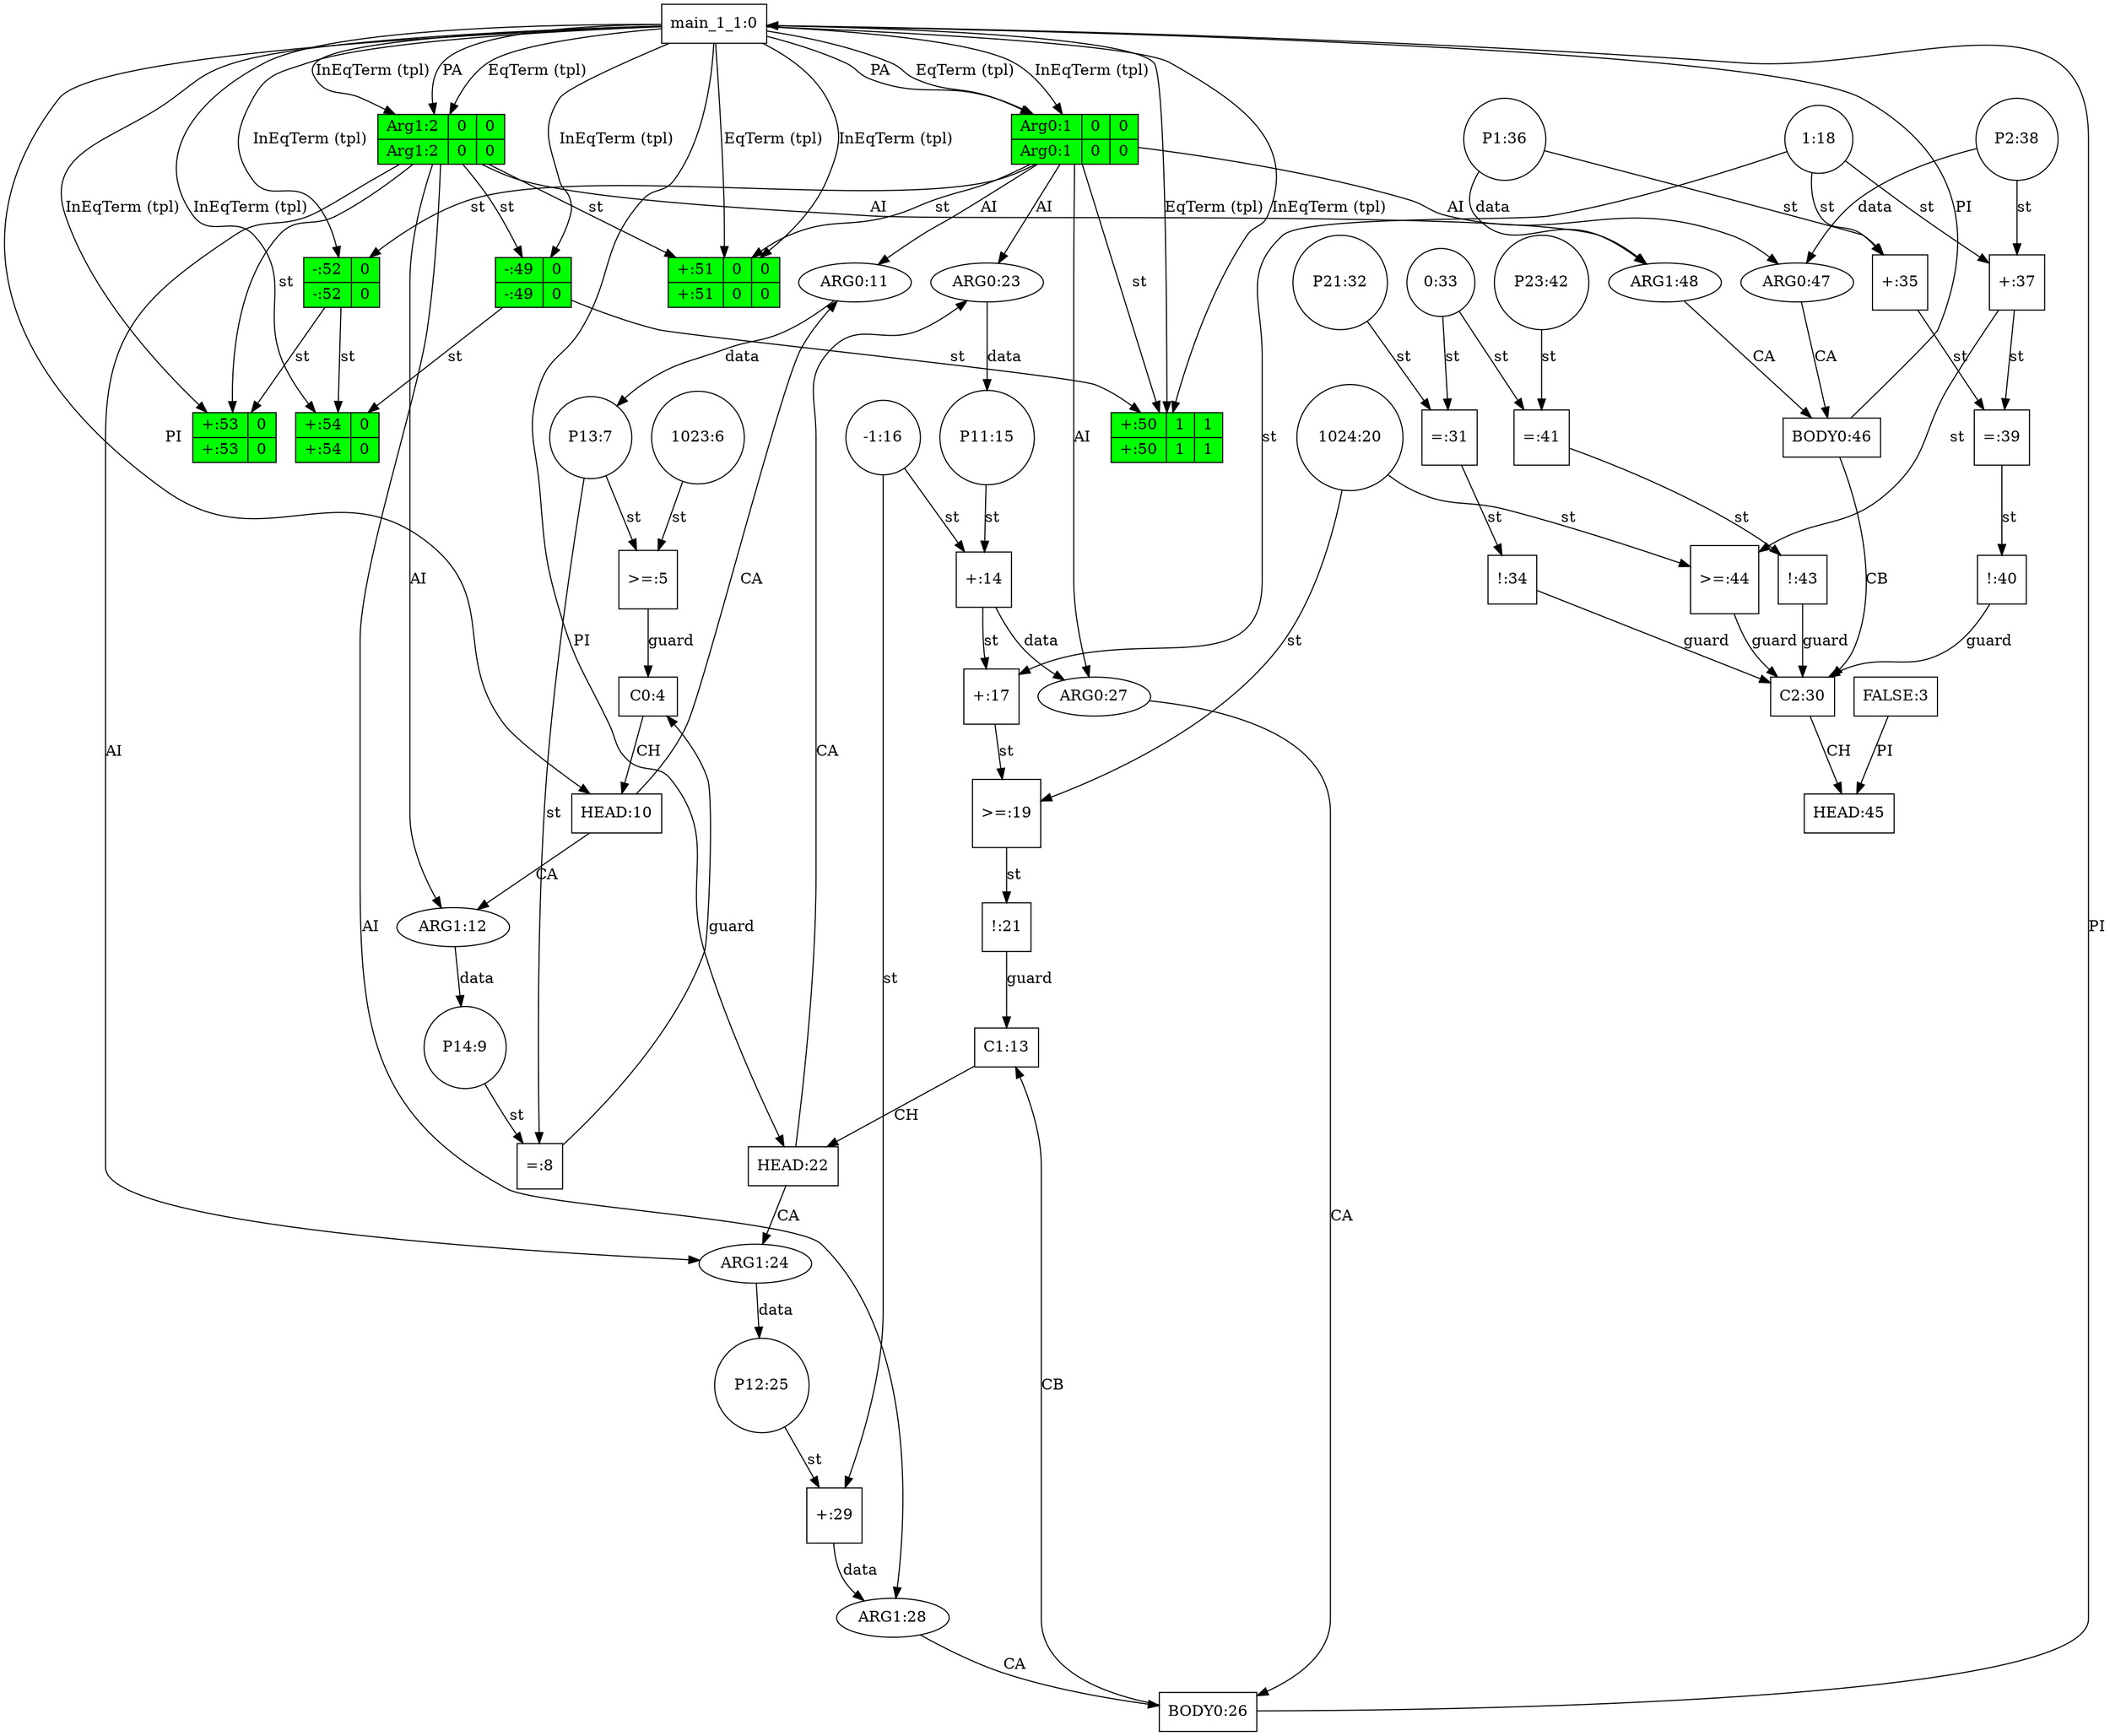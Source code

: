 digraph dag { 
"predicate_0" -> "predicateArgument_0" [label="PA"]
"predicate_0" -> "predicateArgument_1" [label="PA"]
"1023_6" -> ">=_5" [label="st"]
"P13_7" -> ">=_5" [label="st"]
">=_5" -> "clause_0" [label="guard"]
"P14_9" -> "=_8" [label="st"]
"P13_7" -> "=_8" [label="st"]
"=_8" -> "clause_0" [label="guard"]
"clause_0" -> "clauseHead_0" [label="CH"]
"predicate_0" -> "clauseHead_0" [label="PI"]
"clauseHead_0" -> "clauseArgument_0" [label="CA"]
"predicateArgument_0" -> "clauseArgument_0" [label="AI"]
"clauseArgument_0" -> "P13_7" [label="data"]
"clauseHead_0" -> "clauseArgument_1" [label="CA"]
"predicateArgument_1" -> "clauseArgument_1" [label="AI"]
"clauseArgument_1" -> "P14_9" [label="data"]
"P11_15" -> "+_14" [label="st"]
"-1_16" -> "+_14" [label="st"]
"+_14" -> "+_17" [label="st"]
"1_18" -> "+_17" [label="st"]
"+_17" -> ">=_19" [label="st"]
"1024_20" -> ">=_19" [label="st"]
">=_19" -> "!_21" [label="st"]
"!_21" -> "clause_1" [label="guard"]
"clause_1" -> "clauseHead_1" [label="CH"]
"predicate_0" -> "clauseHead_1" [label="PI"]
"clauseHead_1" -> "clauseArgument_2" [label="CA"]
"predicateArgument_0" -> "clauseArgument_2" [label="AI"]
"clauseArgument_2" -> "P11_15" [label="data"]
"clauseHead_1" -> "clauseArgument_3" [label="CA"]
"predicateArgument_1" -> "clauseArgument_3" [label="AI"]
"clauseArgument_3" -> "P12_25" [label="data"]
"clauseBody_0" -> "clause_1" [label="CB"]
"clauseBody_0" -> "predicate_0" [label="PI"]
"clauseArgument_4" -> "clauseBody_0" [label="CA"]
"predicateArgument_0" -> "clauseArgument_4" [label="AI"]
"+_14" -> "clauseArgument_4" [label="data"]
"clauseArgument_5" -> "clauseBody_0" [label="CA"]
"predicateArgument_1" -> "clauseArgument_5" [label="AI"]
"P12_25" -> "+_29" [label="st"]
"-1_16" -> "+_29" [label="st"]
"+_29" -> "clauseArgument_5" [label="data"]
"P21_32" -> "=_31" [label="st"]
"0_33" -> "=_31" [label="st"]
"=_31" -> "!_34" [label="st"]
"!_34" -> "clause_2" [label="guard"]
"P1_36" -> "+_35" [label="st"]
"1_18" -> "+_35" [label="st"]
"P2_38" -> "+_37" [label="st"]
"1_18" -> "+_37" [label="st"]
"+_35" -> "=_39" [label="st"]
"+_37" -> "=_39" [label="st"]
"=_39" -> "!_40" [label="st"]
"!_40" -> "clause_2" [label="guard"]
"P23_42" -> "=_41" [label="st"]
"0_33" -> "=_41" [label="st"]
"=_41" -> "!_43" [label="st"]
"!_43" -> "clause_2" [label="guard"]
"+_37" -> ">=_44" [label="st"]
"1024_20" -> ">=_44" [label="st"]
">=_44" -> "clause_2" [label="guard"]
"clause_2" -> "clauseHead_2" [label="CH"]
"FALSE" -> "clauseHead_2" [label="PI"]
"clauseBody_1" -> "clause_2" [label="CB"]
"clauseBody_1" -> "predicate_0" [label="PI"]
"clauseArgument_6" -> "clauseBody_1" [label="CA"]
"predicateArgument_0" -> "clauseArgument_6" [label="AI"]
"P2_38" -> "clauseArgument_6" [label="data"]
"clauseArgument_7" -> "clauseBody_1" [label="CA"]
"predicateArgument_1" -> "clauseArgument_7" [label="AI"]
"P1_36" -> "clauseArgument_7" [label="data"]
"predicateArgument_1" -> "-_49" [label="st"]
"predicateArgument_0" -> "+_50" [label="st"]
"-_49" -> "+_50" [label="st"]
"predicateArgument_0" -> "+_51" [label="st"]
"predicateArgument_1" -> "+_51" [label="st"]
"predicateArgument_0" -> "-_52" [label="st"]
"predicateArgument_1" -> "+_53" [label="st"]
"-_52" -> "+_53" [label="st"]
"-_52" -> "+_54" [label="st"]
"-_49" -> "+_54" [label="st"]
"predicate_0" -> "predicateArgument_0" [label="EqTerm (tpl)"]
"predicate_0" -> "predicateArgument_1" [label="EqTerm (tpl)"]
"predicate_0" -> "+_50" [label="EqTerm (tpl)"]
"predicate_0" -> "+_51" [label="EqTerm (tpl)"]
"predicate_0" -> "predicateArgument_0" [label="InEqTerm (tpl)"]
"predicate_0" -> "predicateArgument_1" [label="InEqTerm (tpl)"]
"predicate_0" -> "-_52" [label="InEqTerm (tpl)"]
"predicate_0" -> "-_49" [label="InEqTerm (tpl)"]
"predicate_0" -> "+_50" [label="InEqTerm (tpl)"]
"predicate_0" -> "+_53" [label="InEqTerm (tpl)"]
"predicate_0" -> "+_51" [label="InEqTerm (tpl)"]
"predicate_0" -> "+_54" [label="InEqTerm (tpl)"]
"clauseArgument_0" [label="ARG0:11" nodeName="clauseArgument_0" class=clauseArgument shape="ellipse" color=black fillcolor=white style=filled];
"P23_42" [label="P23:42" nodeName="P23_42" class=symbolicConstant shape="circle" color=black fillcolor=white style=filled];
"-_52"[  color=black fillcolor=green style=filled shape=record label="{{-:52|0}|{-:52|0}}"];
"0_33" [label="0:33" nodeName="0_33" class=constant shape="circle" color=black fillcolor=white style=filled];
"1_18" [label="1:18" nodeName="1_18" class=constant shape="circle" color=black fillcolor=white style=filled];
"!_34" [label="!:34" nodeName="!_34" class=operator shape="square" color=black fillcolor=white style=filled];
"-1_16" [label="-1:16" nodeName="-1_16" class=constant shape="circle" color=black fillcolor=white style=filled];
"+_50"[  color=black fillcolor=green style=filled shape=record label="{{+:50|1|1}|{+:50|1|1}}"];
"clauseArgument_6" [label="ARG0:47" nodeName="clauseArgument_6" class=clauseArgument shape="ellipse" color=black fillcolor=white style=filled];
"clauseHead_0" [label="HEAD:10" nodeName="clauseHead_0" class=clauseHead shape="box" color=black fillcolor=white style=filled];
"clauseArgument_3" [label="ARG1:24" nodeName="clauseArgument_3" class=clauseArgument shape="ellipse" color=black fillcolor=white style=filled];
"clause_2" [label="C2:30" nodeName="clause_2" class=clause shape="box" color=black fillcolor=white style=filled];
"+_35" [label="+:35" nodeName="+_35" class=operator shape="square" color=black fillcolor=white style=filled];
"+_17" [label="+:17" nodeName="+_17" class=operator shape="square" color=black fillcolor=white style=filled];
"clauseArgument_5" [label="ARG1:28" nodeName="clauseArgument_5" class=clauseArgument shape="ellipse" color=black fillcolor=white style=filled];
"predicateArgument_0"[  color=black fillcolor=green style=filled shape=record label="{{Arg0:1|0|0}|{Arg0:1|0|0}}"];
"clause_1" [label="C1:13" nodeName="clause_1" class=clause shape="box" color=black fillcolor=white style=filled];
"=_41" [label="=:41" nodeName="=_41" class=operator shape="square" color=black fillcolor=white style=filled];
"clauseArgument_1" [label="ARG1:12" nodeName="clauseArgument_1" class=clauseArgument shape="ellipse" color=black fillcolor=white style=filled];
"=_8" [label="=:8" nodeName="=_8" class=operator shape="square" color=black fillcolor=white style=filled];
"clauseHead_2" [label="HEAD:45" nodeName="clauseHead_2" class=clauseHead shape="box" color=black fillcolor=white style=filled];
">=_19" [label=">=:19" nodeName=">=_19" class=operator shape="square" color=black fillcolor=white style=filled];
"+_37" [label="+:37" nodeName="+_37" class=operator shape="square" color=black fillcolor=white style=filled];
"1024_20" [label="1024:20" nodeName="1024_20" class=constant shape="circle" color=black fillcolor=white style=filled];
"P21_32" [label="P21:32" nodeName="P21_32" class=symbolicConstant shape="circle" color=black fillcolor=white style=filled];
"clause_0" [label="C0:4" nodeName="clause_0" class=clause shape="box" color=black fillcolor=white style=filled];
"!_40" [label="!:40" nodeName="!_40" class=operator shape="square" color=black fillcolor=white style=filled];
"P12_25" [label="P12:25" nodeName="P12_25" class=symbolicConstant shape="circle" color=black fillcolor=white style=filled];
"!_43" [label="!:43" nodeName="!_43" class=operator shape="square" color=black fillcolor=white style=filled];
"=_31" [label="=:31" nodeName="=_31" class=operator shape="square" color=black fillcolor=white style=filled];
"FALSE" [label="FALSE:3" nodeName="FALSE" class=FALSE shape="box" color=black fillcolor=white style=filled];
"+_29" [label="+:29" nodeName="+_29" class=operator shape="square" color=black fillcolor=white style=filled];
"clauseArgument_4" [label="ARG0:27" nodeName="clauseArgument_4" class=clauseArgument shape="ellipse" color=black fillcolor=white style=filled];
"P1_36" [label="P1:36" nodeName="P1_36" class=symbolicConstant shape="circle" color=black fillcolor=white style=filled];
"clauseHead_1" [label="HEAD:22" nodeName="clauseHead_1" class=clauseHead shape="box" color=black fillcolor=white style=filled];
"+_54"[  color=black fillcolor=green style=filled shape=record label="{{+:54|0}|{+:54|0}}"];
">=_5" [label=">=:5" nodeName=">=_5" class=operator shape="square" color=black fillcolor=white style=filled];
"predicate_0" [label="main_1_1:0" nodeName="predicate_0" class=predicateName shape="box" color=black fillcolor=white style=filled];
"predicateArgument_1"[  color=black fillcolor=green style=filled shape=record label="{{Arg1:2|0|0}|{Arg1:2|0|0}}"];
"P2_38" [label="P2:38" nodeName="P2_38" class=symbolicConstant shape="circle" color=black fillcolor=white style=filled];
"clauseBody_0" [label="BODY0:26" nodeName="clauseBody_0" class=clauseBody shape="box" color=black fillcolor=white style=filled];
"-_49"[  color=black fillcolor=green style=filled shape=record label="{{-:49|0}|{-:49|0}}"];
"+_51"[  color=black fillcolor=green style=filled shape=record label="{{+:51|0|0}|{+:51|0|0}}"];
"P14_9" [label="P14:9" nodeName="P14_9" class=symbolicConstant shape="circle" color=black fillcolor=white style=filled];
"1023_6" [label="1023:6" nodeName="1023_6" class=constant shape="circle" color=black fillcolor=white style=filled];
">=_44" [label=">=:44" nodeName=">=_44" class=operator shape="square" color=black fillcolor=white style=filled];
"+_53"[  color=black fillcolor=green style=filled shape=record label="{{+:53|0}|{+:53|0}}"];
"P13_7" [label="P13:7" nodeName="P13_7" class=symbolicConstant shape="circle" color=black fillcolor=white style=filled];
"P11_15" [label="P11:15" nodeName="P11_15" class=symbolicConstant shape="circle" color=black fillcolor=white style=filled];
"clauseArgument_2" [label="ARG0:23" nodeName="clauseArgument_2" class=clauseArgument shape="ellipse" color=black fillcolor=white style=filled];
"+_14" [label="+:14" nodeName="+_14" class=operator shape="square" color=black fillcolor=white style=filled];
"=_39" [label="=:39" nodeName="=_39" class=operator shape="square" color=black fillcolor=white style=filled];
"clauseArgument_7" [label="ARG1:48" nodeName="clauseArgument_7" class=clauseArgument shape="ellipse" color=black fillcolor=white style=filled];
"clauseBody_1" [label="BODY0:46" nodeName="clauseBody_1" class=clauseBody shape="box" color=black fillcolor=white style=filled];
"!_21" [label="!:21" nodeName="!_21" class=operator shape="square" color=black fillcolor=white style=filled];
}
